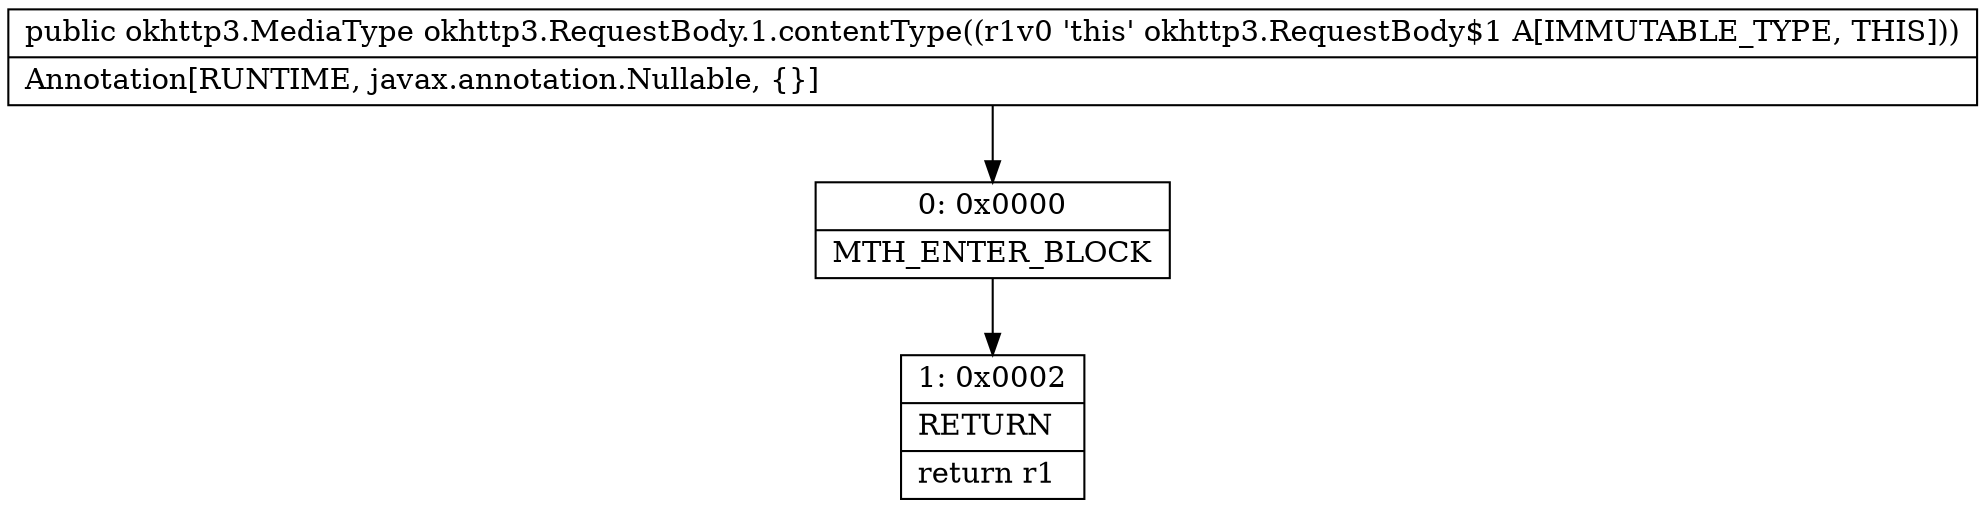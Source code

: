 digraph "CFG forokhttp3.RequestBody.1.contentType()Lokhttp3\/MediaType;" {
Node_0 [shape=record,label="{0\:\ 0x0000|MTH_ENTER_BLOCK\l}"];
Node_1 [shape=record,label="{1\:\ 0x0002|RETURN\l|return r1\l}"];
MethodNode[shape=record,label="{public okhttp3.MediaType okhttp3.RequestBody.1.contentType((r1v0 'this' okhttp3.RequestBody$1 A[IMMUTABLE_TYPE, THIS]))  | Annotation[RUNTIME, javax.annotation.Nullable, \{\}]\l}"];
MethodNode -> Node_0;
Node_0 -> Node_1;
}

